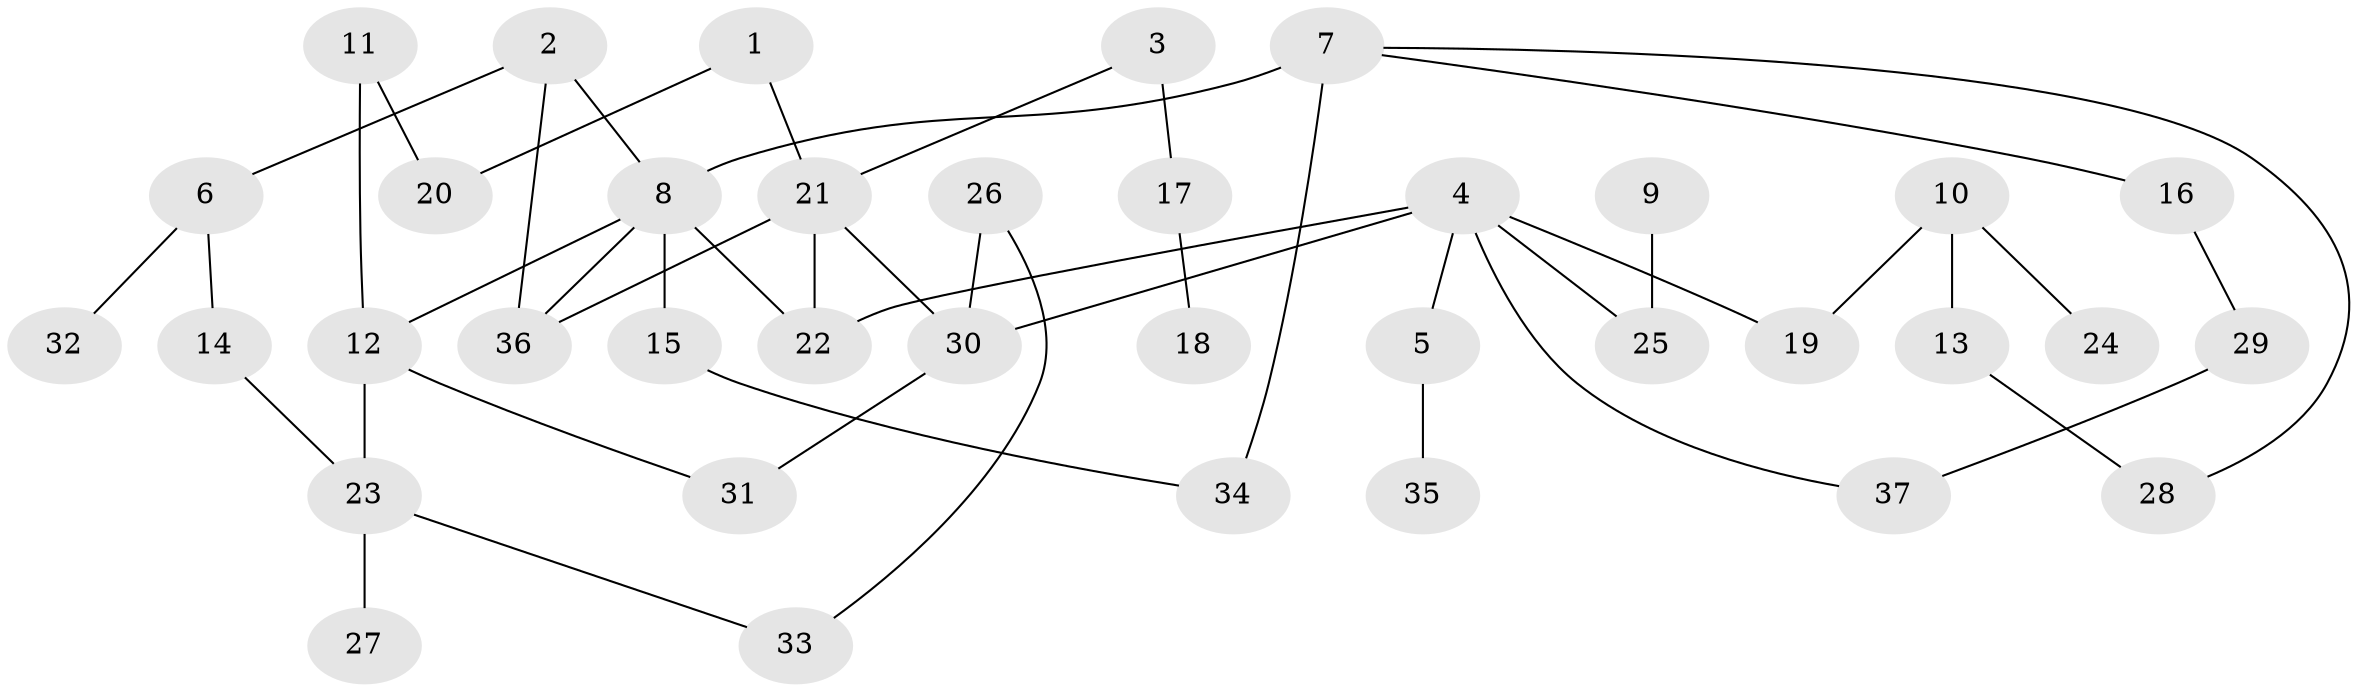 // original degree distribution, {5: 0.05405405405405406, 7: 0.04054054054054054, 1: 0.40540540540540543, 3: 0.17567567567567569, 4: 0.05405405405405406, 2: 0.2702702702702703}
// Generated by graph-tools (version 1.1) at 2025/00/03/09/25 03:00:57]
// undirected, 37 vertices, 46 edges
graph export_dot {
graph [start="1"]
  node [color=gray90,style=filled];
  1;
  2;
  3;
  4;
  5;
  6;
  7;
  8;
  9;
  10;
  11;
  12;
  13;
  14;
  15;
  16;
  17;
  18;
  19;
  20;
  21;
  22;
  23;
  24;
  25;
  26;
  27;
  28;
  29;
  30;
  31;
  32;
  33;
  34;
  35;
  36;
  37;
  1 -- 20 [weight=1.0];
  1 -- 21 [weight=1.0];
  2 -- 6 [weight=1.0];
  2 -- 8 [weight=1.0];
  2 -- 36 [weight=1.0];
  3 -- 17 [weight=1.0];
  3 -- 21 [weight=1.0];
  4 -- 5 [weight=1.0];
  4 -- 19 [weight=1.0];
  4 -- 22 [weight=1.0];
  4 -- 25 [weight=1.0];
  4 -- 30 [weight=1.0];
  4 -- 37 [weight=1.0];
  5 -- 35 [weight=1.0];
  6 -- 14 [weight=1.0];
  6 -- 32 [weight=1.0];
  7 -- 8 [weight=1.0];
  7 -- 16 [weight=1.0];
  7 -- 28 [weight=1.0];
  7 -- 34 [weight=1.0];
  8 -- 12 [weight=1.0];
  8 -- 15 [weight=1.0];
  8 -- 22 [weight=1.0];
  8 -- 36 [weight=1.0];
  9 -- 25 [weight=1.0];
  10 -- 13 [weight=1.0];
  10 -- 19 [weight=1.0];
  10 -- 24 [weight=1.0];
  11 -- 12 [weight=1.0];
  11 -- 20 [weight=1.0];
  12 -- 23 [weight=1.0];
  12 -- 31 [weight=1.0];
  13 -- 28 [weight=1.0];
  14 -- 23 [weight=1.0];
  15 -- 34 [weight=1.0];
  16 -- 29 [weight=1.0];
  17 -- 18 [weight=1.0];
  21 -- 22 [weight=1.0];
  21 -- 30 [weight=1.0];
  21 -- 36 [weight=1.0];
  23 -- 27 [weight=1.0];
  23 -- 33 [weight=1.0];
  26 -- 30 [weight=1.0];
  26 -- 33 [weight=1.0];
  29 -- 37 [weight=1.0];
  30 -- 31 [weight=1.0];
}
